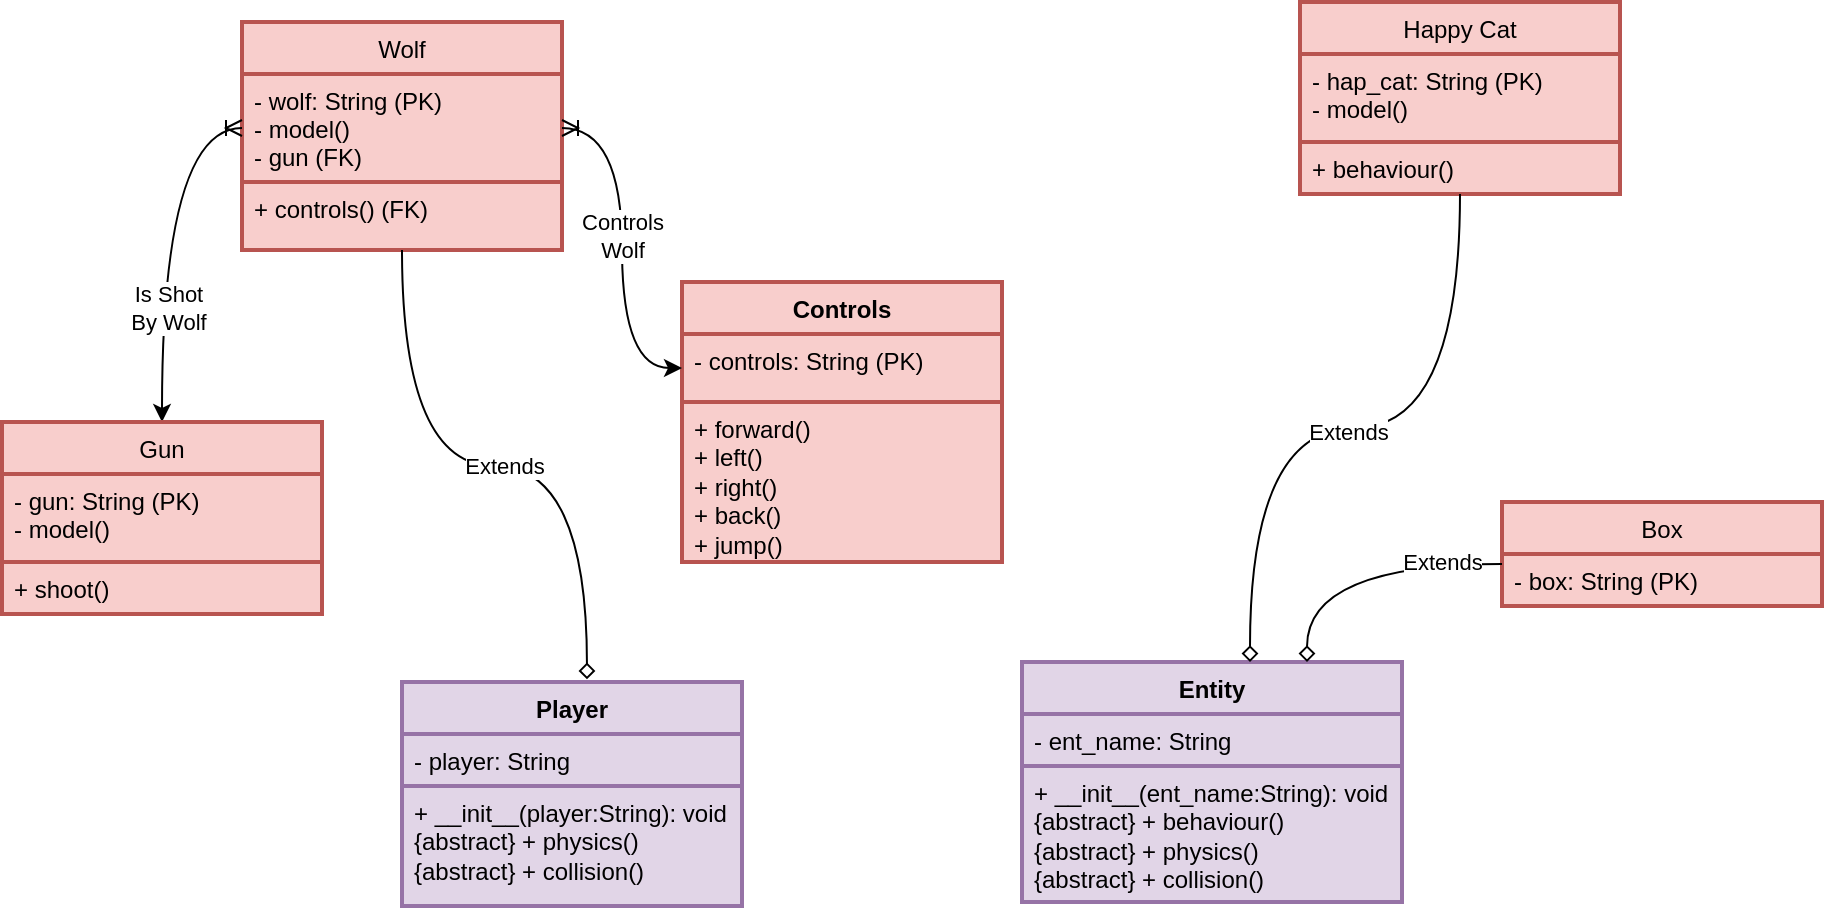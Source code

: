 <mxfile version="24.4.14" type="github">
  <diagram id="C5RBs43oDa-KdzZeNtuy" name="Page-1">
    <mxGraphModel dx="954" dy="606" grid="1" gridSize="10" guides="1" tooltips="1" connect="1" arrows="1" fold="1" page="1" pageScale="1" pageWidth="827" pageHeight="1169" math="0" shadow="0">
      <root>
        <mxCell id="WIyWlLk6GJQsqaUBKTNV-0" />
        <mxCell id="WIyWlLk6GJQsqaUBKTNV-1" parent="WIyWlLk6GJQsqaUBKTNV-0" />
        <mxCell id="zkfFHV4jXpPFQw0GAbJ--0" value="Wolf" style="swimlane;fontStyle=0;align=center;verticalAlign=top;childLayout=stackLayout;horizontal=1;startSize=26;horizontalStack=0;resizeParent=1;resizeLast=0;collapsible=1;marginBottom=0;rounded=0;shadow=0;strokeWidth=2;fillColor=#f8cecc;strokeColor=#b85450;" parent="WIyWlLk6GJQsqaUBKTNV-1" vertex="1">
          <mxGeometry x="160" y="70" width="160" height="114" as="geometry">
            <mxRectangle x="230" y="140" width="160" height="26" as="alternateBounds" />
          </mxGeometry>
        </mxCell>
        <mxCell id="zkfFHV4jXpPFQw0GAbJ--1" value="- wolf: String (PK)&#xa;- model()&#xa;- gun (FK)" style="text;align=left;verticalAlign=top;spacingLeft=4;spacingRight=4;overflow=hidden;rotatable=0;points=[[0,0.5],[1,0.5]];portConstraint=eastwest;fillColor=#f8cecc;strokeColor=#b85450;strokeWidth=2;" parent="zkfFHV4jXpPFQw0GAbJ--0" vertex="1">
          <mxGeometry y="26" width="160" height="54" as="geometry" />
        </mxCell>
        <mxCell id="zkfFHV4jXpPFQw0GAbJ--5" value="+ controls() (FK)" style="text;align=left;verticalAlign=top;spacingLeft=4;spacingRight=4;overflow=hidden;rotatable=0;points=[[0,0.5],[1,0.5]];portConstraint=eastwest;fillColor=#f8cecc;strokeColor=#b85450;strokeWidth=2;" parent="zkfFHV4jXpPFQw0GAbJ--0" vertex="1">
          <mxGeometry y="80" width="160" height="34" as="geometry" />
        </mxCell>
        <mxCell id="zkfFHV4jXpPFQw0GAbJ--6" value="Box" style="swimlane;fontStyle=0;align=center;verticalAlign=top;childLayout=stackLayout;horizontal=1;startSize=26;horizontalStack=0;resizeParent=1;resizeLast=0;collapsible=1;marginBottom=0;rounded=0;shadow=0;strokeWidth=2;fillColor=#f8cecc;strokeColor=#b85450;" parent="WIyWlLk6GJQsqaUBKTNV-1" vertex="1">
          <mxGeometry x="790" y="310" width="160" height="52" as="geometry">
            <mxRectangle x="130" y="380" width="160" height="26" as="alternateBounds" />
          </mxGeometry>
        </mxCell>
        <mxCell id="zkfFHV4jXpPFQw0GAbJ--7" value="- box: String (PK)" style="text;align=left;verticalAlign=top;spacingLeft=4;spacingRight=4;overflow=hidden;rotatable=0;points=[[0,0.5],[1,0.5]];portConstraint=eastwest;fillColor=#f8cecc;strokeColor=#b85450;strokeWidth=2;" parent="zkfFHV4jXpPFQw0GAbJ--6" vertex="1">
          <mxGeometry y="26" width="160" height="26" as="geometry" />
        </mxCell>
        <mxCell id="zkfFHV4jXpPFQw0GAbJ--17" value="Happy Cat" style="swimlane;fontStyle=0;align=center;verticalAlign=top;childLayout=stackLayout;horizontal=1;startSize=26;horizontalStack=0;resizeParent=1;resizeLast=0;collapsible=1;marginBottom=0;rounded=0;shadow=0;strokeWidth=2;fillColor=#f8cecc;strokeColor=#b85450;" parent="WIyWlLk6GJQsqaUBKTNV-1" vertex="1">
          <mxGeometry x="689" y="60" width="160" height="96" as="geometry">
            <mxRectangle x="550" y="140" width="160" height="26" as="alternateBounds" />
          </mxGeometry>
        </mxCell>
        <mxCell id="zkfFHV4jXpPFQw0GAbJ--18" value="- hap_cat: String (PK)&#xa;- model()" style="text;align=left;verticalAlign=top;spacingLeft=4;spacingRight=4;overflow=hidden;rotatable=0;points=[[0,0.5],[1,0.5]];portConstraint=eastwest;fillColor=#f8cecc;strokeColor=#b85450;strokeWidth=2;" parent="zkfFHV4jXpPFQw0GAbJ--17" vertex="1">
          <mxGeometry y="26" width="160" height="44" as="geometry" />
        </mxCell>
        <mxCell id="zkfFHV4jXpPFQw0GAbJ--24" value="+ behaviour()" style="text;align=left;verticalAlign=top;spacingLeft=4;spacingRight=4;overflow=hidden;rotatable=0;points=[[0,0.5],[1,0.5]];portConstraint=eastwest;fillColor=#f8cecc;strokeColor=#b85450;strokeWidth=2;" parent="zkfFHV4jXpPFQw0GAbJ--17" vertex="1">
          <mxGeometry y="70" width="160" height="26" as="geometry" />
        </mxCell>
        <mxCell id="Ch0OGuxsRXApdfWfKZ0B-1" value="Player" style="swimlane;fontStyle=1;align=center;verticalAlign=top;childLayout=stackLayout;horizontal=1;startSize=26;horizontalStack=0;resizeParent=1;resizeParentMax=0;resizeLast=0;collapsible=1;marginBottom=0;whiteSpace=wrap;html=1;swimlaneFillColor=default;fillColor=#e1d5e7;strokeColor=#9673a6;strokeWidth=2;" vertex="1" parent="WIyWlLk6GJQsqaUBKTNV-1">
          <mxGeometry x="240" y="400" width="170" height="112" as="geometry" />
        </mxCell>
        <mxCell id="Ch0OGuxsRXApdfWfKZ0B-2" value="- player: String" style="text;align=left;verticalAlign=top;spacingLeft=4;spacingRight=4;overflow=hidden;rotatable=0;points=[[0,0.5],[1,0.5]];portConstraint=eastwest;whiteSpace=wrap;html=1;swimlaneFillColor=default;fillColor=#e1d5e7;strokeColor=#9673a6;strokeWidth=2;" vertex="1" parent="Ch0OGuxsRXApdfWfKZ0B-1">
          <mxGeometry y="26" width="170" height="26" as="geometry" />
        </mxCell>
        <mxCell id="Ch0OGuxsRXApdfWfKZ0B-4" value="+ __init__(player:String): void&lt;div&gt;&lt;div&gt;{abstract} + physics()&lt;/div&gt;&lt;div&gt;{abstract} + collision()&lt;/div&gt;&lt;/div&gt;" style="text;align=left;verticalAlign=top;spacingLeft=4;spacingRight=4;overflow=hidden;rotatable=0;points=[[0,0.5],[1,0.5]];portConstraint=eastwest;whiteSpace=wrap;html=1;swimlaneFillColor=default;fillColor=#e1d5e7;strokeColor=#9673a6;strokeWidth=2;" vertex="1" parent="Ch0OGuxsRXApdfWfKZ0B-1">
          <mxGeometry y="52" width="170" height="60" as="geometry" />
        </mxCell>
        <mxCell id="Ch0OGuxsRXApdfWfKZ0B-5" value="Entity" style="swimlane;fontStyle=1;align=center;verticalAlign=top;childLayout=stackLayout;horizontal=1;startSize=26;horizontalStack=0;resizeParent=1;resizeParentMax=0;resizeLast=0;collapsible=1;marginBottom=0;whiteSpace=wrap;html=1;fillColor=#e1d5e7;strokeColor=#9673a6;strokeWidth=2;" vertex="1" parent="WIyWlLk6GJQsqaUBKTNV-1">
          <mxGeometry x="550" y="390" width="190" height="120" as="geometry" />
        </mxCell>
        <mxCell id="Ch0OGuxsRXApdfWfKZ0B-6" value="- ent_name: String" style="text;strokeColor=#9673a6;fillColor=#e1d5e7;align=left;verticalAlign=top;spacingLeft=4;spacingRight=4;overflow=hidden;rotatable=0;points=[[0,0.5],[1,0.5]];portConstraint=eastwest;whiteSpace=wrap;html=1;strokeWidth=2;" vertex="1" parent="Ch0OGuxsRXApdfWfKZ0B-5">
          <mxGeometry y="26" width="190" height="26" as="geometry" />
        </mxCell>
        <mxCell id="Ch0OGuxsRXApdfWfKZ0B-8" value="+ __init__(ent_name:String): void&lt;div&gt;{abstract} + behaviour()&lt;/div&gt;&lt;div&gt;{abstract} + physics()&lt;/div&gt;&lt;div&gt;{abstract} + collision()&lt;/div&gt;" style="text;strokeColor=#9673a6;fillColor=#e1d5e7;align=left;verticalAlign=top;spacingLeft=4;spacingRight=4;overflow=hidden;rotatable=0;points=[[0,0.5],[1,0.5]];portConstraint=eastwest;whiteSpace=wrap;html=1;strokeWidth=2;" vertex="1" parent="Ch0OGuxsRXApdfWfKZ0B-5">
          <mxGeometry y="52" width="190" height="68" as="geometry" />
        </mxCell>
        <mxCell id="Ch0OGuxsRXApdfWfKZ0B-15" style="edgeStyle=orthogonalEdgeStyle;rounded=0;orthogonalLoop=1;jettySize=auto;html=1;exitX=0.5;exitY=0;exitDx=0;exitDy=0;entryX=0;entryY=0.5;entryDx=0;entryDy=0;curved=1;endArrow=ERoneToMany;endFill=0;startArrow=classic;startFill=1;" edge="1" parent="WIyWlLk6GJQsqaUBKTNV-1" source="Ch0OGuxsRXApdfWfKZ0B-9" target="zkfFHV4jXpPFQw0GAbJ--1">
          <mxGeometry relative="1" as="geometry" />
        </mxCell>
        <mxCell id="Ch0OGuxsRXApdfWfKZ0B-32" value="Is Shot&lt;div&gt;By Wolf&lt;/div&gt;" style="edgeLabel;html=1;align=center;verticalAlign=middle;resizable=0;points=[];" vertex="1" connectable="0" parent="Ch0OGuxsRXApdfWfKZ0B-15">
          <mxGeometry x="-0.39" y="-3" relative="1" as="geometry">
            <mxPoint as="offset" />
          </mxGeometry>
        </mxCell>
        <mxCell id="Ch0OGuxsRXApdfWfKZ0B-9" value="Gun" style="swimlane;fontStyle=0;align=center;verticalAlign=top;childLayout=stackLayout;horizontal=1;startSize=26;horizontalStack=0;resizeParent=1;resizeLast=0;collapsible=1;marginBottom=0;rounded=0;shadow=0;strokeWidth=2;fillColor=#f8cecc;strokeColor=#b85450;" vertex="1" parent="WIyWlLk6GJQsqaUBKTNV-1">
          <mxGeometry x="40" y="270" width="160" height="96" as="geometry">
            <mxRectangle x="130" y="380" width="160" height="26" as="alternateBounds" />
          </mxGeometry>
        </mxCell>
        <mxCell id="Ch0OGuxsRXApdfWfKZ0B-10" value="- gun: String (PK)&#xa;- model()" style="text;align=left;verticalAlign=top;spacingLeft=4;spacingRight=4;overflow=hidden;rotatable=0;points=[[0,0.5],[1,0.5]];portConstraint=eastwest;fillColor=#f8cecc;strokeColor=#b85450;strokeWidth=2;" vertex="1" parent="Ch0OGuxsRXApdfWfKZ0B-9">
          <mxGeometry y="26" width="160" height="44" as="geometry" />
        </mxCell>
        <mxCell id="Ch0OGuxsRXApdfWfKZ0B-13" value="+ shoot()" style="text;align=left;verticalAlign=top;spacingLeft=4;spacingRight=4;overflow=hidden;rotatable=0;points=[[0,0.5],[1,0.5]];portConstraint=eastwest;fontStyle=0;fillColor=#f8cecc;strokeColor=#b85450;strokeWidth=2;" vertex="1" parent="Ch0OGuxsRXApdfWfKZ0B-9">
          <mxGeometry y="70" width="160" height="26" as="geometry" />
        </mxCell>
        <mxCell id="Ch0OGuxsRXApdfWfKZ0B-16" style="edgeStyle=orthogonalEdgeStyle;rounded=0;orthogonalLoop=1;jettySize=auto;html=1;exitX=0.5;exitY=1;exitDx=0;exitDy=0;curved=1;endArrow=diamond;endFill=0;entryX=0.544;entryY=-0.012;entryDx=0;entryDy=0;entryPerimeter=0;" edge="1" parent="WIyWlLk6GJQsqaUBKTNV-1" source="zkfFHV4jXpPFQw0GAbJ--0" target="Ch0OGuxsRXApdfWfKZ0B-1">
          <mxGeometry relative="1" as="geometry">
            <mxPoint x="300" y="390" as="targetPoint" />
          </mxGeometry>
        </mxCell>
        <mxCell id="Ch0OGuxsRXApdfWfKZ0B-28" value="Extends" style="edgeLabel;html=1;align=center;verticalAlign=middle;resizable=0;points=[];" vertex="1" connectable="0" parent="Ch0OGuxsRXApdfWfKZ0B-16">
          <mxGeometry x="0.035" relative="1" as="geometry">
            <mxPoint as="offset" />
          </mxGeometry>
        </mxCell>
        <mxCell id="Ch0OGuxsRXApdfWfKZ0B-17" style="edgeStyle=orthogonalEdgeStyle;rounded=0;orthogonalLoop=1;jettySize=auto;html=1;exitX=0.5;exitY=1;exitDx=0;exitDy=0;entryX=0.6;entryY=0;entryDx=0;entryDy=0;entryPerimeter=0;endArrow=diamond;endFill=0;curved=1;flowAnimation=0;shadow=0;" edge="1" parent="WIyWlLk6GJQsqaUBKTNV-1" source="zkfFHV4jXpPFQw0GAbJ--17" target="Ch0OGuxsRXApdfWfKZ0B-5">
          <mxGeometry relative="1" as="geometry" />
        </mxCell>
        <mxCell id="Ch0OGuxsRXApdfWfKZ0B-26" value="Extends" style="edgeLabel;html=1;align=center;verticalAlign=middle;resizable=0;points=[];" vertex="1" connectable="0" parent="Ch0OGuxsRXApdfWfKZ0B-17">
          <mxGeometry x="0.021" y="2" relative="1" as="geometry">
            <mxPoint as="offset" />
          </mxGeometry>
        </mxCell>
        <mxCell id="Ch0OGuxsRXApdfWfKZ0B-18" style="edgeStyle=orthogonalEdgeStyle;rounded=0;orthogonalLoop=1;jettySize=auto;html=1;exitX=0;exitY=0.192;exitDx=0;exitDy=0;entryX=0.75;entryY=0;entryDx=0;entryDy=0;endArrow=diamond;endFill=0;curved=1;exitPerimeter=0;" edge="1" parent="WIyWlLk6GJQsqaUBKTNV-1" source="zkfFHV4jXpPFQw0GAbJ--7" target="Ch0OGuxsRXApdfWfKZ0B-5">
          <mxGeometry relative="1" as="geometry">
            <mxPoint x="790" y="409" as="sourcePoint" />
          </mxGeometry>
        </mxCell>
        <mxCell id="Ch0OGuxsRXApdfWfKZ0B-27" value="Extends" style="edgeLabel;html=1;align=center;verticalAlign=middle;resizable=0;points=[];" vertex="1" connectable="0" parent="Ch0OGuxsRXApdfWfKZ0B-18">
          <mxGeometry x="-0.167" y="2" relative="1" as="geometry">
            <mxPoint x="31" y="-3" as="offset" />
          </mxGeometry>
        </mxCell>
        <mxCell id="Ch0OGuxsRXApdfWfKZ0B-20" value="Controls" style="swimlane;fontStyle=1;align=center;verticalAlign=top;childLayout=stackLayout;horizontal=1;startSize=26;horizontalStack=0;resizeParent=1;resizeParentMax=0;resizeLast=0;collapsible=1;marginBottom=0;whiteSpace=wrap;html=1;strokeWidth=2;fillColor=#f8cecc;strokeColor=#b85450;" vertex="1" parent="WIyWlLk6GJQsqaUBKTNV-1">
          <mxGeometry x="380" y="200" width="160" height="140" as="geometry" />
        </mxCell>
        <mxCell id="Ch0OGuxsRXApdfWfKZ0B-21" value="- controls: String (PK)" style="text;strokeColor=#b85450;fillColor=#f8cecc;align=left;verticalAlign=top;spacingLeft=4;spacingRight=4;overflow=hidden;rotatable=0;points=[[0,0.5],[1,0.5]];portConstraint=eastwest;whiteSpace=wrap;html=1;strokeWidth=2;" vertex="1" parent="Ch0OGuxsRXApdfWfKZ0B-20">
          <mxGeometry y="26" width="160" height="34" as="geometry" />
        </mxCell>
        <mxCell id="Ch0OGuxsRXApdfWfKZ0B-23" value="&lt;div&gt;+ forward()&lt;/div&gt;&lt;div&gt;+ left()&lt;/div&gt;&lt;div&gt;+ right()&lt;/div&gt;&lt;div&gt;+ back()&lt;/div&gt;&lt;div&gt;+ jump()&lt;/div&gt;" style="text;strokeColor=#b85450;fillColor=#f8cecc;align=left;verticalAlign=top;spacingLeft=4;spacingRight=4;overflow=hidden;rotatable=0;points=[[0,0.5],[1,0.5]];portConstraint=eastwest;whiteSpace=wrap;html=1;strokeWidth=2;" vertex="1" parent="Ch0OGuxsRXApdfWfKZ0B-20">
          <mxGeometry y="60" width="160" height="80" as="geometry" />
        </mxCell>
        <mxCell id="Ch0OGuxsRXApdfWfKZ0B-25" style="edgeStyle=orthogonalEdgeStyle;rounded=0;orthogonalLoop=1;jettySize=auto;html=1;exitX=0;exitY=0.5;exitDx=0;exitDy=0;entryX=1;entryY=0.5;entryDx=0;entryDy=0;endArrow=ERoneToMany;endFill=0;curved=1;startArrow=classic;startFill=1;" edge="1" parent="WIyWlLk6GJQsqaUBKTNV-1" source="Ch0OGuxsRXApdfWfKZ0B-21" target="zkfFHV4jXpPFQw0GAbJ--1">
          <mxGeometry relative="1" as="geometry" />
        </mxCell>
        <mxCell id="Ch0OGuxsRXApdfWfKZ0B-31" value="Controls&lt;div&gt;Wolf&lt;/div&gt;" style="edgeLabel;html=1;align=center;verticalAlign=middle;resizable=0;points=[];" vertex="1" connectable="0" parent="Ch0OGuxsRXApdfWfKZ0B-25">
          <mxGeometry x="0.067" relative="1" as="geometry">
            <mxPoint as="offset" />
          </mxGeometry>
        </mxCell>
      </root>
    </mxGraphModel>
  </diagram>
</mxfile>
